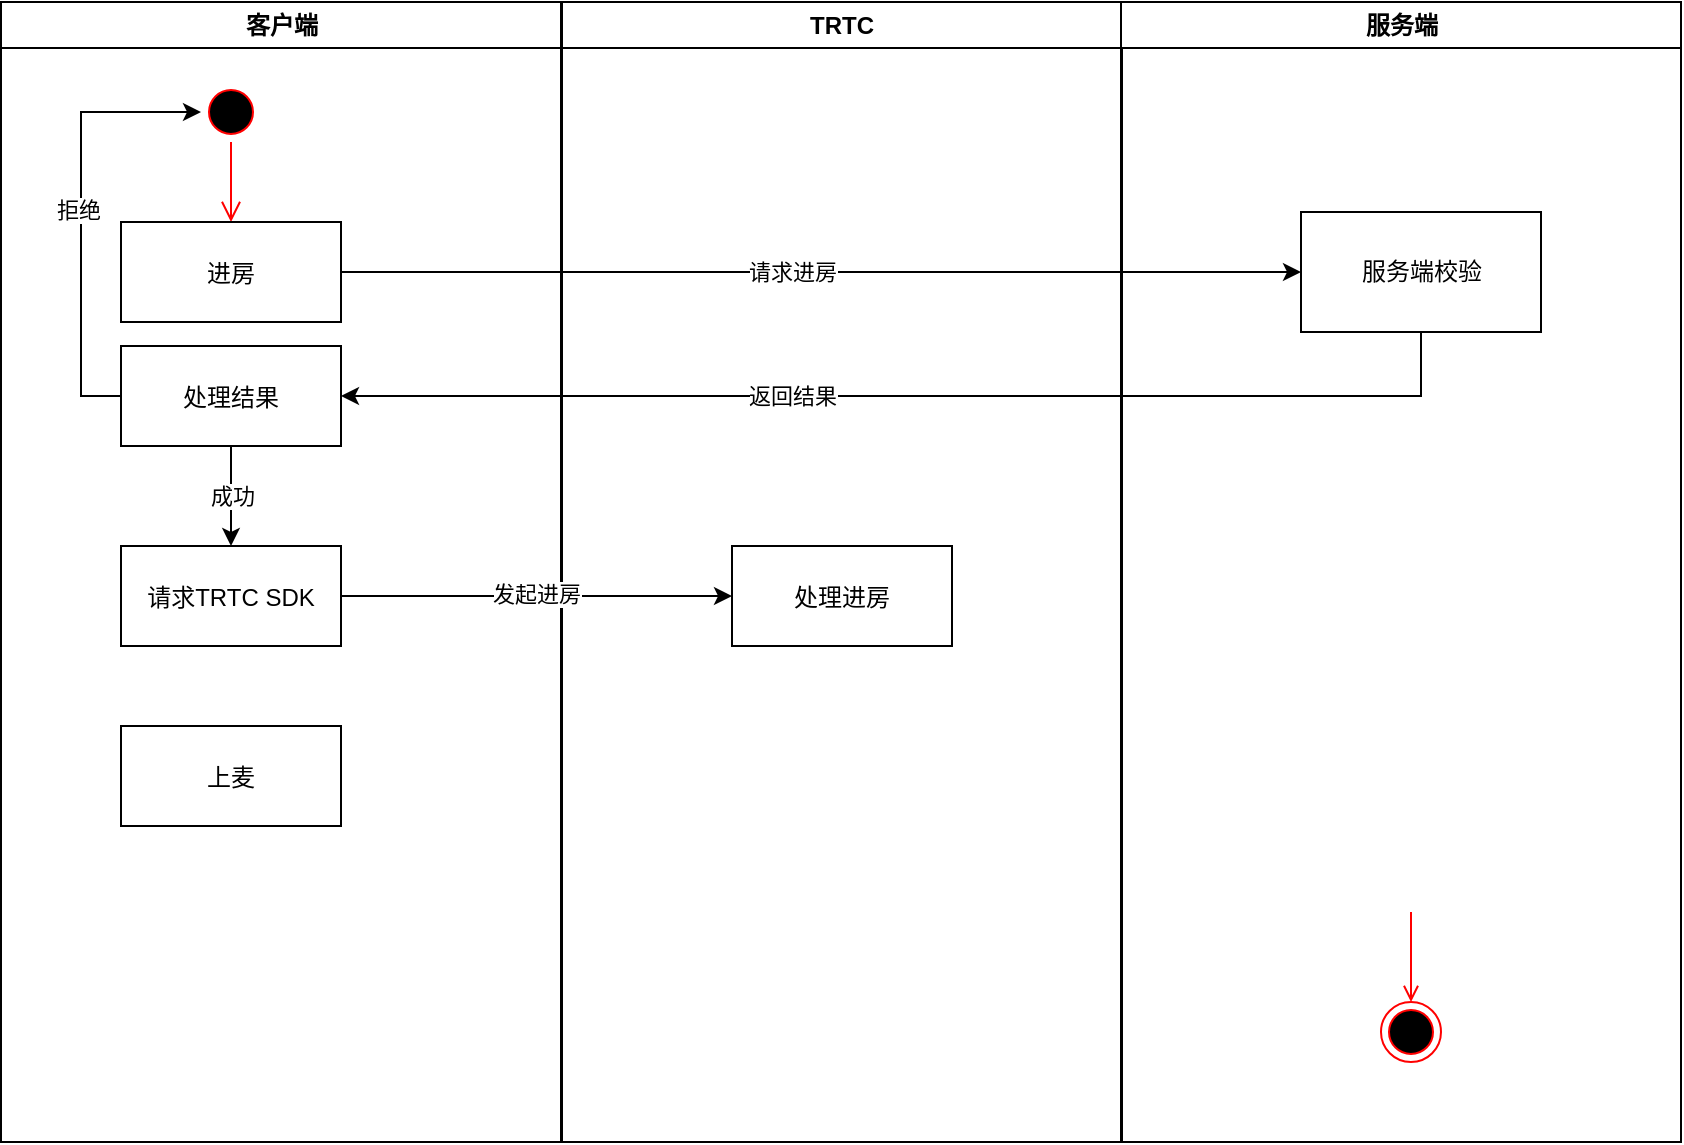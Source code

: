 <mxfile version="13.6.5" type="github">
  <diagram name="Page-1" id="e7e014a7-5840-1c2e-5031-d8a46d1fe8dd">
    <mxGraphModel dx="1426" dy="803" grid="1" gridSize="10" guides="1" tooltips="1" connect="1" arrows="1" fold="1" page="1" pageScale="1" pageWidth="1169" pageHeight="826" background="#ffffff" math="0" shadow="0">
      <root>
        <mxCell id="0" />
        <mxCell id="1" parent="0" />
        <mxCell id="2" value="客户端" style="swimlane;whiteSpace=wrap" parent="1" vertex="1">
          <mxGeometry x="164.5" y="128" width="280" height="570" as="geometry" />
        </mxCell>
        <mxCell id="5" value="" style="ellipse;shape=startState;fillColor=#000000;strokeColor=#ff0000;" parent="2" vertex="1">
          <mxGeometry x="100" y="40" width="30" height="30" as="geometry" />
        </mxCell>
        <mxCell id="6" value="" style="edgeStyle=elbowEdgeStyle;elbow=horizontal;verticalAlign=bottom;endArrow=open;endSize=8;strokeColor=#FF0000;endFill=1;rounded=0" parent="2" source="5" target="7" edge="1">
          <mxGeometry x="100" y="40" as="geometry">
            <mxPoint x="115" y="110" as="targetPoint" />
          </mxGeometry>
        </mxCell>
        <mxCell id="7" value="进房" style="" parent="2" vertex="1">
          <mxGeometry x="60" y="110" width="110" height="50" as="geometry" />
        </mxCell>
        <mxCell id="RbEWKXzUfmcOPAviiLDR-52" style="edgeStyle=orthogonalEdgeStyle;rounded=0;orthogonalLoop=1;jettySize=auto;html=1;exitX=0;exitY=0.5;exitDx=0;exitDy=0;entryX=0;entryY=0.5;entryDx=0;entryDy=0;" edge="1" parent="2" source="8" target="5">
          <mxGeometry relative="1" as="geometry" />
        </mxCell>
        <mxCell id="RbEWKXzUfmcOPAviiLDR-53" value="拒绝" style="edgeLabel;html=1;align=center;verticalAlign=middle;resizable=0;points=[];" vertex="1" connectable="0" parent="RbEWKXzUfmcOPAviiLDR-52">
          <mxGeometry x="0.018" y="3" relative="1" as="geometry">
            <mxPoint x="1" as="offset" />
          </mxGeometry>
        </mxCell>
        <mxCell id="RbEWKXzUfmcOPAviiLDR-54" value="成功" style="edgeStyle=orthogonalEdgeStyle;rounded=0;orthogonalLoop=1;jettySize=auto;html=1;exitX=0.5;exitY=1;exitDx=0;exitDy=0;entryX=0.5;entryY=0;entryDx=0;entryDy=0;" edge="1" parent="2" source="8" target="10">
          <mxGeometry relative="1" as="geometry" />
        </mxCell>
        <mxCell id="8" value="处理结果" style="" parent="2" vertex="1">
          <mxGeometry x="60" y="172" width="110" height="50" as="geometry" />
        </mxCell>
        <mxCell id="10" value="请求TRTC SDK" style="" parent="2" vertex="1">
          <mxGeometry x="60" y="272" width="110" height="50" as="geometry" />
        </mxCell>
        <mxCell id="RbEWKXzUfmcOPAviiLDR-69" value="上麦" style="" vertex="1" parent="2">
          <mxGeometry x="60" y="362" width="110" height="50" as="geometry" />
        </mxCell>
        <mxCell id="3" value="TRTC" style="swimlane;whiteSpace=wrap" parent="1" vertex="1">
          <mxGeometry x="445" y="128" width="280" height="570" as="geometry" />
        </mxCell>
        <mxCell id="RbEWKXzUfmcOPAviiLDR-70" value="处理进房" style="" vertex="1" parent="3">
          <mxGeometry x="85" y="272" width="110" height="50" as="geometry" />
        </mxCell>
        <mxCell id="4" value="服务端" style="swimlane;whiteSpace=wrap" parent="1" vertex="1">
          <mxGeometry x="724.5" y="128" width="280" height="570" as="geometry" />
        </mxCell>
        <mxCell id="38" value="" style="ellipse;shape=endState;fillColor=#000000;strokeColor=#ff0000" parent="4" vertex="1">
          <mxGeometry x="130" y="500" width="30" height="30" as="geometry" />
        </mxCell>
        <mxCell id="39" value="" style="endArrow=open;strokeColor=#FF0000;endFill=1;rounded=0" parent="4" target="38" edge="1">
          <mxGeometry relative="1" as="geometry">
            <mxPoint x="145" y="455" as="sourcePoint" />
          </mxGeometry>
        </mxCell>
        <mxCell id="RbEWKXzUfmcOPAviiLDR-41" value="服务端校验" style="whiteSpace=wrap;html=1;" vertex="1" parent="4">
          <mxGeometry x="90" y="105" width="120" height="60" as="geometry" />
        </mxCell>
        <mxCell id="RbEWKXzUfmcOPAviiLDR-42" value="" style="edgeStyle=orthogonalEdgeStyle;rounded=0;orthogonalLoop=1;jettySize=auto;html=1;" edge="1" parent="1" source="7" target="RbEWKXzUfmcOPAviiLDR-41">
          <mxGeometry relative="1" as="geometry" />
        </mxCell>
        <mxCell id="RbEWKXzUfmcOPAviiLDR-43" value="请求进房" style="edgeLabel;html=1;align=center;verticalAlign=middle;resizable=0;points=[];" vertex="1" connectable="0" parent="RbEWKXzUfmcOPAviiLDR-42">
          <mxGeometry x="-0.005" y="2" relative="1" as="geometry">
            <mxPoint x="-13.5" y="2" as="offset" />
          </mxGeometry>
        </mxCell>
        <mxCell id="RbEWKXzUfmcOPAviiLDR-50" style="edgeStyle=orthogonalEdgeStyle;rounded=0;orthogonalLoop=1;jettySize=auto;html=1;entryX=1;entryY=0.5;entryDx=0;entryDy=0;exitX=0.5;exitY=1;exitDx=0;exitDy=0;" edge="1" parent="1" source="RbEWKXzUfmcOPAviiLDR-41" target="8">
          <mxGeometry relative="1" as="geometry">
            <mxPoint x="810" y="300" as="sourcePoint" />
          </mxGeometry>
        </mxCell>
        <mxCell id="RbEWKXzUfmcOPAviiLDR-51" value="返回结果" style="edgeLabel;html=1;align=center;verticalAlign=middle;resizable=0;points=[];" vertex="1" connectable="0" parent="RbEWKXzUfmcOPAviiLDR-50">
          <mxGeometry x="0.228" y="4" relative="1" as="geometry">
            <mxPoint x="4.5" y="-4" as="offset" />
          </mxGeometry>
        </mxCell>
        <mxCell id="RbEWKXzUfmcOPAviiLDR-71" style="edgeStyle=orthogonalEdgeStyle;rounded=0;orthogonalLoop=1;jettySize=auto;html=1;exitX=1;exitY=0.5;exitDx=0;exitDy=0;entryX=0;entryY=0.5;entryDx=0;entryDy=0;" edge="1" parent="1" source="10" target="RbEWKXzUfmcOPAviiLDR-70">
          <mxGeometry relative="1" as="geometry" />
        </mxCell>
        <mxCell id="RbEWKXzUfmcOPAviiLDR-73" value="发起进房" style="edgeLabel;html=1;align=center;verticalAlign=middle;resizable=0;points=[];" vertex="1" connectable="0" parent="RbEWKXzUfmcOPAviiLDR-71">
          <mxGeometry x="-0.013" y="1" relative="1" as="geometry">
            <mxPoint x="1" as="offset" />
          </mxGeometry>
        </mxCell>
      </root>
    </mxGraphModel>
  </diagram>
</mxfile>
